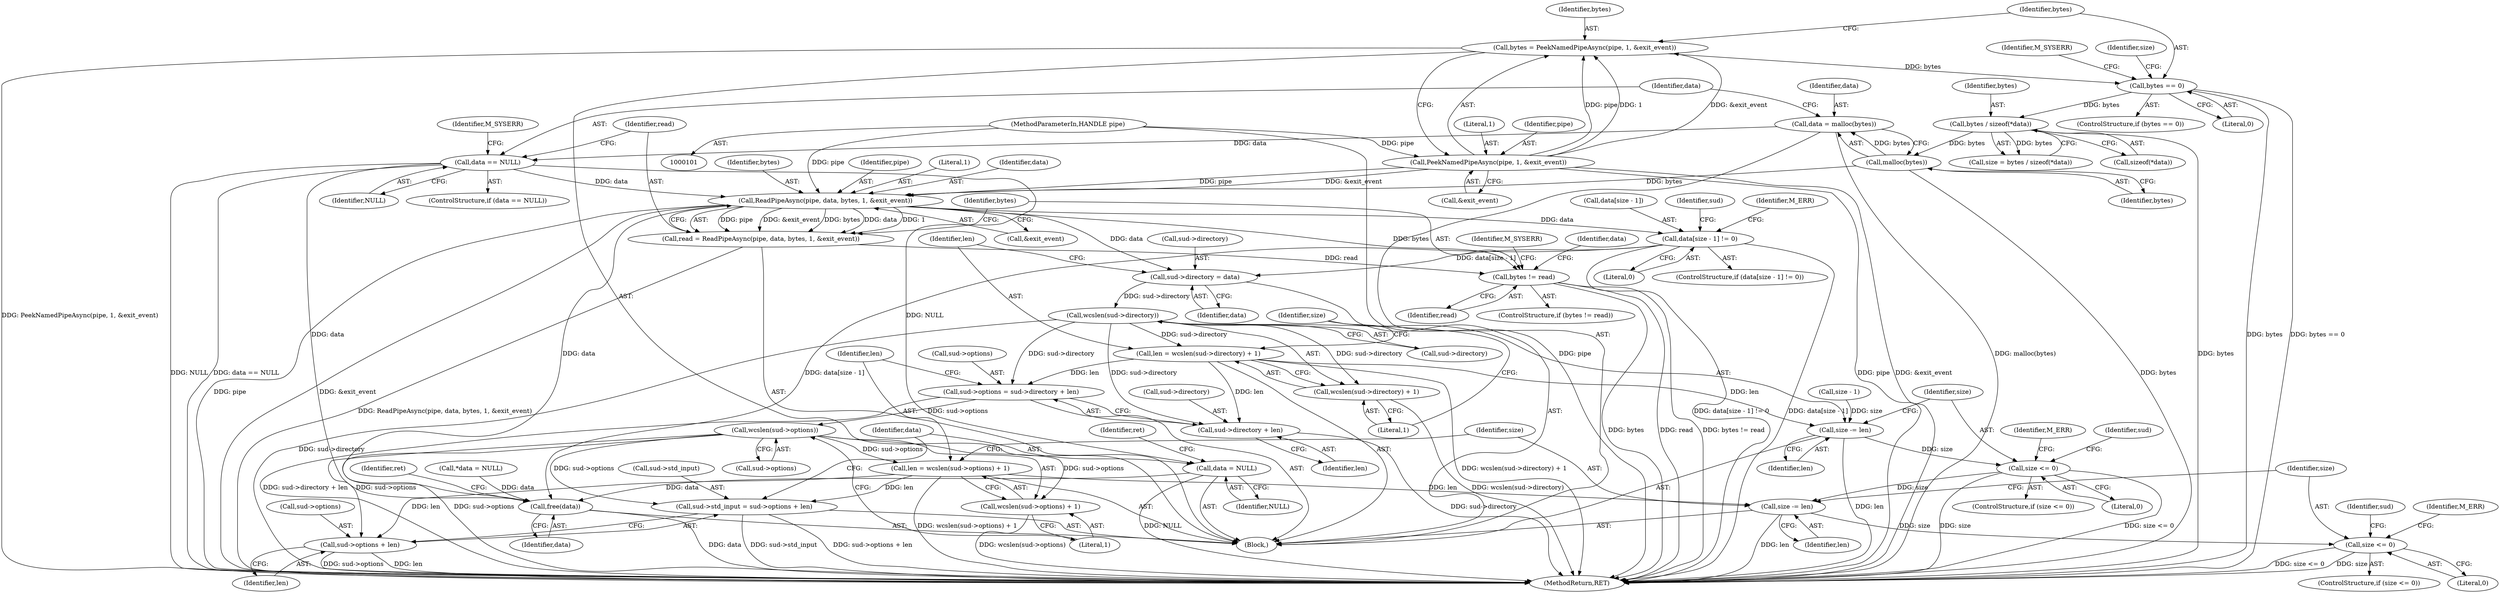 digraph "1_openvpn_1394192b210cb3c6624a7419bcf3ff966742e79b@API" {
"1000151" [label="(Call,data = malloc(bytes))"];
"1000153" [label="(Call,malloc(bytes))"];
"1000136" [label="(Call,bytes / sizeof(*data))"];
"1000125" [label="(Call,bytes == 0)"];
"1000117" [label="(Call,bytes = PeekNamedPipeAsync(pipe, 1, &exit_event))"];
"1000119" [label="(Call,PeekNamedPipeAsync(pipe, 1, &exit_event))"];
"1000102" [label="(MethodParameterIn,HANDLE pipe)"];
"1000156" [label="(Call,data == NULL)"];
"1000167" [label="(Call,ReadPipeAsync(pipe, data, bytes, 1, &exit_event))"];
"1000165" [label="(Call,read = ReadPipeAsync(pipe, data, bytes, 1, &exit_event))"];
"1000175" [label="(Call,bytes != read)"];
"1000185" [label="(Call,data[size - 1] != 0)"];
"1000198" [label="(Call,sud->directory = data)"];
"1000206" [label="(Call,wcslen(sud->directory))"];
"1000203" [label="(Call,len = wcslen(sud->directory) + 1)"];
"1000211" [label="(Call,size -= len)"];
"1000215" [label="(Call,size <= 0)"];
"1000241" [label="(Call,size -= len)"];
"1000245" [label="(Call,size <= 0)"];
"1000224" [label="(Call,sud->options = sud->directory + len)"];
"1000236" [label="(Call,wcslen(sud->options))"];
"1000233" [label="(Call,len = wcslen(sud->options) + 1)"];
"1000254" [label="(Call,sud->std_input = sud->options + len)"];
"1000258" [label="(Call,sud->options + len)"];
"1000235" [label="(Call,wcslen(sud->options) + 1)"];
"1000228" [label="(Call,sud->directory + len)"];
"1000205" [label="(Call,wcslen(sud->directory) + 1)"];
"1000270" [label="(Call,free(data))"];
"1000263" [label="(Call,data = NULL)"];
"1000172" [label="(Call,&exit_event)"];
"1000174" [label="(ControlStructure,if (bytes != read))"];
"1000187" [label="(Identifier,data)"];
"1000265" [label="(Identifier,NULL)"];
"1000194" [label="(Identifier,M_ERR)"];
"1000175" [label="(Call,bytes != read)"];
"1000126" [label="(Identifier,bytes)"];
"1000255" [label="(Call,sud->std_input)"];
"1000246" [label="(Identifier,size)"];
"1000156" [label="(Call,data == NULL)"];
"1000216" [label="(Identifier,size)"];
"1000151" [label="(Call,data = malloc(bytes))"];
"1000165" [label="(Call,read = ReadPipeAsync(pipe, data, bytes, 1, &exit_event))"];
"1000213" [label="(Identifier,len)"];
"1000259" [label="(Call,sud->options)"];
"1000202" [label="(Identifier,data)"];
"1000168" [label="(Identifier,pipe)"];
"1000247" [label="(Literal,0)"];
"1000263" [label="(Call,data = NULL)"];
"1000224" [label="(Call,sud->options = sud->directory + len)"];
"1000161" [label="(Identifier,M_SYSERR)"];
"1000186" [label="(Call,data[size - 1])"];
"1000217" [label="(Literal,0)"];
"1000117" [label="(Call,bytes = PeekNamedPipeAsync(pipe, 1, &exit_event))"];
"1000176" [label="(Identifier,bytes)"];
"1000258" [label="(Call,sud->options + len)"];
"1000267" [label="(Identifier,ret)"];
"1000220" [label="(Identifier,M_ERR)"];
"1000127" [label="(Literal,0)"];
"1000274" [label="(MethodReturn,RET)"];
"1000271" [label="(Identifier,data)"];
"1000124" [label="(ControlStructure,if (bytes == 0))"];
"1000243" [label="(Identifier,len)"];
"1000158" [label="(Identifier,NULL)"];
"1000199" [label="(Call,sud->directory)"];
"1000264" [label="(Identifier,data)"];
"1000212" [label="(Identifier,size)"];
"1000200" [label="(Identifier,sud)"];
"1000122" [label="(Call,&exit_event)"];
"1000118" [label="(Identifier,bytes)"];
"1000240" [label="(Literal,1)"];
"1000235" [label="(Call,wcslen(sud->options) + 1)"];
"1000171" [label="(Literal,1)"];
"1000104" [label="(Block,)"];
"1000237" [label="(Call,sud->options)"];
"1000137" [label="(Identifier,bytes)"];
"1000125" [label="(Call,bytes == 0)"];
"1000206" [label="(Call,wcslen(sud->directory))"];
"1000229" [label="(Call,sud->directory)"];
"1000166" [label="(Identifier,read)"];
"1000273" [label="(Identifier,ret)"];
"1000215" [label="(Call,size <= 0)"];
"1000210" [label="(Literal,1)"];
"1000169" [label="(Identifier,data)"];
"1000185" [label="(Call,data[size - 1] != 0)"];
"1000205" [label="(Call,wcslen(sud->directory) + 1)"];
"1000177" [label="(Identifier,read)"];
"1000138" [label="(Call,sizeof(*data))"];
"1000155" [label="(ControlStructure,if (data == NULL))"];
"1000130" [label="(Identifier,M_SYSERR)"];
"1000191" [label="(Literal,0)"];
"1000102" [label="(MethodParameterIn,HANDLE pipe)"];
"1000241" [label="(Call,size -= len)"];
"1000233" [label="(Call,len = wcslen(sud->options) + 1)"];
"1000135" [label="(Identifier,size)"];
"1000250" [label="(Identifier,M_ERR)"];
"1000245" [label="(Call,size <= 0)"];
"1000170" [label="(Identifier,bytes)"];
"1000157" [label="(Identifier,data)"];
"1000232" [label="(Identifier,len)"];
"1000270" [label="(Call,free(data))"];
"1000236" [label="(Call,wcslen(sud->options))"];
"1000154" [label="(Identifier,bytes)"];
"1000225" [label="(Call,sud->options)"];
"1000112" [label="(Call,*data = NULL)"];
"1000198" [label="(Call,sud->directory = data)"];
"1000211" [label="(Call,size -= len)"];
"1000262" [label="(Identifier,len)"];
"1000256" [label="(Identifier,sud)"];
"1000234" [label="(Identifier,len)"];
"1000226" [label="(Identifier,sud)"];
"1000214" [label="(ControlStructure,if (size <= 0))"];
"1000188" [label="(Call,size - 1)"];
"1000254" [label="(Call,sud->std_input = sud->options + len)"];
"1000134" [label="(Call,size = bytes / sizeof(*data))"];
"1000242" [label="(Identifier,size)"];
"1000121" [label="(Literal,1)"];
"1000152" [label="(Identifier,data)"];
"1000153" [label="(Call,malloc(bytes))"];
"1000120" [label="(Identifier,pipe)"];
"1000244" [label="(ControlStructure,if (size <= 0))"];
"1000136" [label="(Call,bytes / sizeof(*data))"];
"1000180" [label="(Identifier,M_SYSERR)"];
"1000119" [label="(Call,PeekNamedPipeAsync(pipe, 1, &exit_event))"];
"1000207" [label="(Call,sud->directory)"];
"1000203" [label="(Call,len = wcslen(sud->directory) + 1)"];
"1000204" [label="(Identifier,len)"];
"1000167" [label="(Call,ReadPipeAsync(pipe, data, bytes, 1, &exit_event))"];
"1000228" [label="(Call,sud->directory + len)"];
"1000184" [label="(ControlStructure,if (data[size - 1] != 0))"];
"1000151" -> "1000104"  [label="AST: "];
"1000151" -> "1000153"  [label="CFG: "];
"1000152" -> "1000151"  [label="AST: "];
"1000153" -> "1000151"  [label="AST: "];
"1000157" -> "1000151"  [label="CFG: "];
"1000151" -> "1000274"  [label="DDG: malloc(bytes)"];
"1000153" -> "1000151"  [label="DDG: bytes"];
"1000151" -> "1000156"  [label="DDG: data"];
"1000153" -> "1000154"  [label="CFG: "];
"1000154" -> "1000153"  [label="AST: "];
"1000153" -> "1000274"  [label="DDG: bytes"];
"1000136" -> "1000153"  [label="DDG: bytes"];
"1000153" -> "1000167"  [label="DDG: bytes"];
"1000136" -> "1000134"  [label="AST: "];
"1000136" -> "1000138"  [label="CFG: "];
"1000137" -> "1000136"  [label="AST: "];
"1000138" -> "1000136"  [label="AST: "];
"1000134" -> "1000136"  [label="CFG: "];
"1000136" -> "1000274"  [label="DDG: bytes"];
"1000136" -> "1000134"  [label="DDG: bytes"];
"1000125" -> "1000136"  [label="DDG: bytes"];
"1000125" -> "1000124"  [label="AST: "];
"1000125" -> "1000127"  [label="CFG: "];
"1000126" -> "1000125"  [label="AST: "];
"1000127" -> "1000125"  [label="AST: "];
"1000130" -> "1000125"  [label="CFG: "];
"1000135" -> "1000125"  [label="CFG: "];
"1000125" -> "1000274"  [label="DDG: bytes"];
"1000125" -> "1000274"  [label="DDG: bytes == 0"];
"1000117" -> "1000125"  [label="DDG: bytes"];
"1000117" -> "1000104"  [label="AST: "];
"1000117" -> "1000119"  [label="CFG: "];
"1000118" -> "1000117"  [label="AST: "];
"1000119" -> "1000117"  [label="AST: "];
"1000126" -> "1000117"  [label="CFG: "];
"1000117" -> "1000274"  [label="DDG: PeekNamedPipeAsync(pipe, 1, &exit_event)"];
"1000119" -> "1000117"  [label="DDG: pipe"];
"1000119" -> "1000117"  [label="DDG: 1"];
"1000119" -> "1000117"  [label="DDG: &exit_event"];
"1000119" -> "1000122"  [label="CFG: "];
"1000120" -> "1000119"  [label="AST: "];
"1000121" -> "1000119"  [label="AST: "];
"1000122" -> "1000119"  [label="AST: "];
"1000119" -> "1000274"  [label="DDG: pipe"];
"1000119" -> "1000274"  [label="DDG: &exit_event"];
"1000102" -> "1000119"  [label="DDG: pipe"];
"1000119" -> "1000167"  [label="DDG: pipe"];
"1000119" -> "1000167"  [label="DDG: &exit_event"];
"1000102" -> "1000101"  [label="AST: "];
"1000102" -> "1000274"  [label="DDG: pipe"];
"1000102" -> "1000167"  [label="DDG: pipe"];
"1000156" -> "1000155"  [label="AST: "];
"1000156" -> "1000158"  [label="CFG: "];
"1000157" -> "1000156"  [label="AST: "];
"1000158" -> "1000156"  [label="AST: "];
"1000161" -> "1000156"  [label="CFG: "];
"1000166" -> "1000156"  [label="CFG: "];
"1000156" -> "1000274"  [label="DDG: NULL"];
"1000156" -> "1000274"  [label="DDG: data == NULL"];
"1000156" -> "1000167"  [label="DDG: data"];
"1000156" -> "1000263"  [label="DDG: NULL"];
"1000156" -> "1000270"  [label="DDG: data"];
"1000167" -> "1000165"  [label="AST: "];
"1000167" -> "1000172"  [label="CFG: "];
"1000168" -> "1000167"  [label="AST: "];
"1000169" -> "1000167"  [label="AST: "];
"1000170" -> "1000167"  [label="AST: "];
"1000171" -> "1000167"  [label="AST: "];
"1000172" -> "1000167"  [label="AST: "];
"1000165" -> "1000167"  [label="CFG: "];
"1000167" -> "1000274"  [label="DDG: pipe"];
"1000167" -> "1000274"  [label="DDG: &exit_event"];
"1000167" -> "1000165"  [label="DDG: pipe"];
"1000167" -> "1000165"  [label="DDG: &exit_event"];
"1000167" -> "1000165"  [label="DDG: bytes"];
"1000167" -> "1000165"  [label="DDG: data"];
"1000167" -> "1000165"  [label="DDG: 1"];
"1000167" -> "1000175"  [label="DDG: bytes"];
"1000167" -> "1000185"  [label="DDG: data"];
"1000167" -> "1000198"  [label="DDG: data"];
"1000167" -> "1000270"  [label="DDG: data"];
"1000165" -> "1000104"  [label="AST: "];
"1000166" -> "1000165"  [label="AST: "];
"1000176" -> "1000165"  [label="CFG: "];
"1000165" -> "1000274"  [label="DDG: ReadPipeAsync(pipe, data, bytes, 1, &exit_event)"];
"1000165" -> "1000175"  [label="DDG: read"];
"1000175" -> "1000174"  [label="AST: "];
"1000175" -> "1000177"  [label="CFG: "];
"1000176" -> "1000175"  [label="AST: "];
"1000177" -> "1000175"  [label="AST: "];
"1000180" -> "1000175"  [label="CFG: "];
"1000187" -> "1000175"  [label="CFG: "];
"1000175" -> "1000274"  [label="DDG: bytes"];
"1000175" -> "1000274"  [label="DDG: read"];
"1000175" -> "1000274"  [label="DDG: bytes != read"];
"1000185" -> "1000184"  [label="AST: "];
"1000185" -> "1000191"  [label="CFG: "];
"1000186" -> "1000185"  [label="AST: "];
"1000191" -> "1000185"  [label="AST: "];
"1000194" -> "1000185"  [label="CFG: "];
"1000200" -> "1000185"  [label="CFG: "];
"1000185" -> "1000274"  [label="DDG: data[size - 1] != 0"];
"1000185" -> "1000274"  [label="DDG: data[size - 1]"];
"1000185" -> "1000198"  [label="DDG: data[size - 1]"];
"1000185" -> "1000270"  [label="DDG: data[size - 1]"];
"1000198" -> "1000104"  [label="AST: "];
"1000198" -> "1000202"  [label="CFG: "];
"1000199" -> "1000198"  [label="AST: "];
"1000202" -> "1000198"  [label="AST: "];
"1000204" -> "1000198"  [label="CFG: "];
"1000198" -> "1000206"  [label="DDG: sud->directory"];
"1000206" -> "1000205"  [label="AST: "];
"1000206" -> "1000207"  [label="CFG: "];
"1000207" -> "1000206"  [label="AST: "];
"1000210" -> "1000206"  [label="CFG: "];
"1000206" -> "1000274"  [label="DDG: sud->directory"];
"1000206" -> "1000203"  [label="DDG: sud->directory"];
"1000206" -> "1000205"  [label="DDG: sud->directory"];
"1000206" -> "1000224"  [label="DDG: sud->directory"];
"1000206" -> "1000228"  [label="DDG: sud->directory"];
"1000203" -> "1000104"  [label="AST: "];
"1000203" -> "1000205"  [label="CFG: "];
"1000204" -> "1000203"  [label="AST: "];
"1000205" -> "1000203"  [label="AST: "];
"1000212" -> "1000203"  [label="CFG: "];
"1000203" -> "1000274"  [label="DDG: wcslen(sud->directory) + 1"];
"1000203" -> "1000211"  [label="DDG: len"];
"1000203" -> "1000224"  [label="DDG: len"];
"1000203" -> "1000228"  [label="DDG: len"];
"1000211" -> "1000104"  [label="AST: "];
"1000211" -> "1000213"  [label="CFG: "];
"1000212" -> "1000211"  [label="AST: "];
"1000213" -> "1000211"  [label="AST: "];
"1000216" -> "1000211"  [label="CFG: "];
"1000211" -> "1000274"  [label="DDG: len"];
"1000188" -> "1000211"  [label="DDG: size"];
"1000211" -> "1000215"  [label="DDG: size"];
"1000215" -> "1000214"  [label="AST: "];
"1000215" -> "1000217"  [label="CFG: "];
"1000216" -> "1000215"  [label="AST: "];
"1000217" -> "1000215"  [label="AST: "];
"1000220" -> "1000215"  [label="CFG: "];
"1000226" -> "1000215"  [label="CFG: "];
"1000215" -> "1000274"  [label="DDG: size"];
"1000215" -> "1000274"  [label="DDG: size <= 0"];
"1000215" -> "1000241"  [label="DDG: size"];
"1000241" -> "1000104"  [label="AST: "];
"1000241" -> "1000243"  [label="CFG: "];
"1000242" -> "1000241"  [label="AST: "];
"1000243" -> "1000241"  [label="AST: "];
"1000246" -> "1000241"  [label="CFG: "];
"1000241" -> "1000274"  [label="DDG: len"];
"1000233" -> "1000241"  [label="DDG: len"];
"1000241" -> "1000245"  [label="DDG: size"];
"1000245" -> "1000244"  [label="AST: "];
"1000245" -> "1000247"  [label="CFG: "];
"1000246" -> "1000245"  [label="AST: "];
"1000247" -> "1000245"  [label="AST: "];
"1000250" -> "1000245"  [label="CFG: "];
"1000256" -> "1000245"  [label="CFG: "];
"1000245" -> "1000274"  [label="DDG: size <= 0"];
"1000245" -> "1000274"  [label="DDG: size"];
"1000224" -> "1000104"  [label="AST: "];
"1000224" -> "1000228"  [label="CFG: "];
"1000225" -> "1000224"  [label="AST: "];
"1000228" -> "1000224"  [label="AST: "];
"1000234" -> "1000224"  [label="CFG: "];
"1000224" -> "1000274"  [label="DDG: sud->directory + len"];
"1000224" -> "1000236"  [label="DDG: sud->options"];
"1000236" -> "1000235"  [label="AST: "];
"1000236" -> "1000237"  [label="CFG: "];
"1000237" -> "1000236"  [label="AST: "];
"1000240" -> "1000236"  [label="CFG: "];
"1000236" -> "1000274"  [label="DDG: sud->options"];
"1000236" -> "1000233"  [label="DDG: sud->options"];
"1000236" -> "1000235"  [label="DDG: sud->options"];
"1000236" -> "1000254"  [label="DDG: sud->options"];
"1000236" -> "1000258"  [label="DDG: sud->options"];
"1000233" -> "1000104"  [label="AST: "];
"1000233" -> "1000235"  [label="CFG: "];
"1000234" -> "1000233"  [label="AST: "];
"1000235" -> "1000233"  [label="AST: "];
"1000242" -> "1000233"  [label="CFG: "];
"1000233" -> "1000274"  [label="DDG: wcslen(sud->options) + 1"];
"1000233" -> "1000254"  [label="DDG: len"];
"1000233" -> "1000258"  [label="DDG: len"];
"1000254" -> "1000104"  [label="AST: "];
"1000254" -> "1000258"  [label="CFG: "];
"1000255" -> "1000254"  [label="AST: "];
"1000258" -> "1000254"  [label="AST: "];
"1000264" -> "1000254"  [label="CFG: "];
"1000254" -> "1000274"  [label="DDG: sud->std_input"];
"1000254" -> "1000274"  [label="DDG: sud->options + len"];
"1000258" -> "1000262"  [label="CFG: "];
"1000259" -> "1000258"  [label="AST: "];
"1000262" -> "1000258"  [label="AST: "];
"1000258" -> "1000274"  [label="DDG: sud->options"];
"1000258" -> "1000274"  [label="DDG: len"];
"1000235" -> "1000240"  [label="CFG: "];
"1000240" -> "1000235"  [label="AST: "];
"1000235" -> "1000274"  [label="DDG: wcslen(sud->options)"];
"1000228" -> "1000232"  [label="CFG: "];
"1000229" -> "1000228"  [label="AST: "];
"1000232" -> "1000228"  [label="AST: "];
"1000228" -> "1000274"  [label="DDG: sud->directory"];
"1000205" -> "1000210"  [label="CFG: "];
"1000210" -> "1000205"  [label="AST: "];
"1000205" -> "1000274"  [label="DDG: wcslen(sud->directory)"];
"1000270" -> "1000104"  [label="AST: "];
"1000270" -> "1000271"  [label="CFG: "];
"1000271" -> "1000270"  [label="AST: "];
"1000273" -> "1000270"  [label="CFG: "];
"1000270" -> "1000274"  [label="DDG: data"];
"1000263" -> "1000270"  [label="DDG: data"];
"1000112" -> "1000270"  [label="DDG: data"];
"1000263" -> "1000104"  [label="AST: "];
"1000263" -> "1000265"  [label="CFG: "];
"1000264" -> "1000263"  [label="AST: "];
"1000265" -> "1000263"  [label="AST: "];
"1000267" -> "1000263"  [label="CFG: "];
"1000263" -> "1000274"  [label="DDG: NULL"];
}
